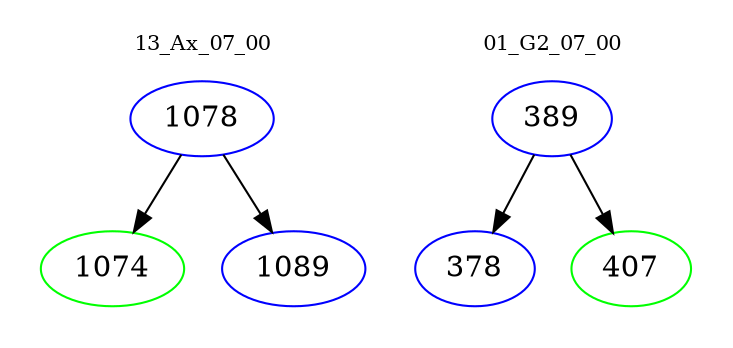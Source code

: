 digraph{
subgraph cluster_0 {
color = white
label = "13_Ax_07_00";
fontsize=10;
T0_1078 [label="1078", color="blue"]
T0_1078 -> T0_1074 [color="black"]
T0_1074 [label="1074", color="green"]
T0_1078 -> T0_1089 [color="black"]
T0_1089 [label="1089", color="blue"]
}
subgraph cluster_1 {
color = white
label = "01_G2_07_00";
fontsize=10;
T1_389 [label="389", color="blue"]
T1_389 -> T1_378 [color="black"]
T1_378 [label="378", color="blue"]
T1_389 -> T1_407 [color="black"]
T1_407 [label="407", color="green"]
}
}
